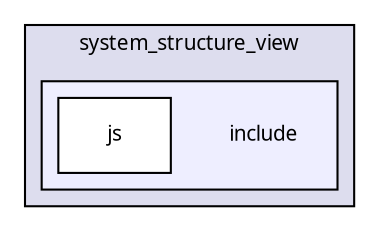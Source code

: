 digraph "packages/system_structure/packages/system_structure_view/include/" {
  compound=true
  node [ fontsize="10", fontname="FreeSans.ttf"];
  edge [ labelfontsize="10", labelfontname="FreeSans.ttf"];
  subgraph clusterdir_1fd5e94337f84d9b72f33039b94bf5bd {
    graph [ bgcolor="#ddddee", pencolor="black", label="system_structure_view" fontname="FreeSans.ttf", fontsize="10", URL="dir_1fd5e94337f84d9b72f33039b94bf5bd.html"]
  subgraph clusterdir_77350b35181df1aa334e14210b3e0035 {
    graph [ bgcolor="#eeeeff", pencolor="black", label="" URL="dir_77350b35181df1aa334e14210b3e0035.html"];
    dir_77350b35181df1aa334e14210b3e0035 [shape=plaintext label="include"];
    dir_004e08518044bbf3722b804e3c2586d2 [shape=box label="js" color="black" fillcolor="white" style="filled" URL="dir_004e08518044bbf3722b804e3c2586d2.html"];
  }
  }
}
